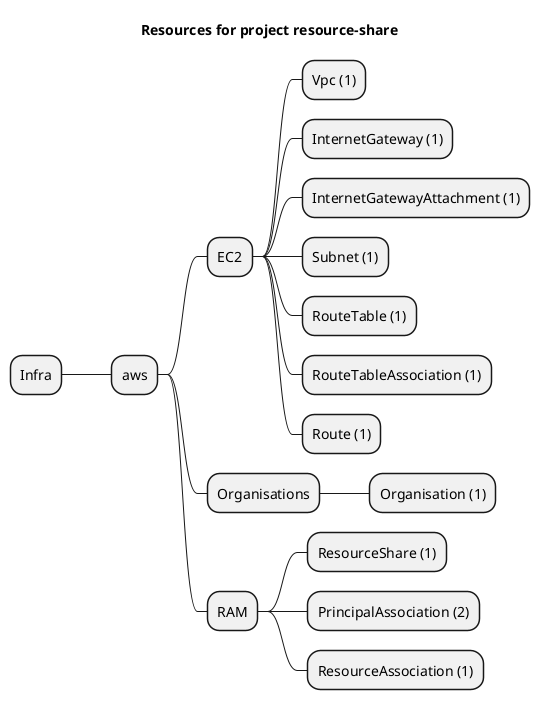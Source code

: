 @startmindmap
title Resources for project resource-share
skinparam monochrome true
+ Infra
++ aws
+++ EC2
++++ Vpc (1)
++++ InternetGateway (1)
++++ InternetGatewayAttachment (1)
++++ Subnet (1)
++++ RouteTable (1)
++++ RouteTableAssociation (1)
++++ Route (1)
+++ Organisations
++++ Organisation (1)
+++ RAM
++++ ResourceShare (1)
++++ PrincipalAssociation (2)
++++ ResourceAssociation (1)
@endmindmap